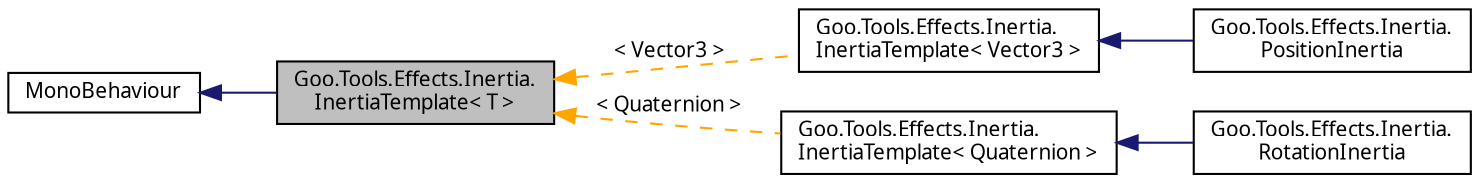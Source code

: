 digraph "Goo.Tools.Effects.Inertia.InertiaTemplate&lt; T &gt;"
{
 // LATEX_PDF_SIZE
  edge [fontname="Calibrii",fontsize="10",labelfontname="Calibrii",labelfontsize="10"];
  node [fontname="Calibrii",fontsize="10",shape=record];
  rankdir="LR";
  Node1 [label="Goo.Tools.Effects.Inertia.\lInertiaTemplate\< T \>",height=0.2,width=0.4,color="black", fillcolor="grey75", style="filled", fontcolor="black",tooltip=" "];
  Node2 -> Node1 [dir="back",color="midnightblue",fontsize="10",style="solid",fontname="Calibrii"];
  Node2 [label="MonoBehaviour",height=0.2,width=0.4,color="black", fillcolor="white", style="filled",tooltip=" "];
  Node1 -> Node3 [dir="back",color="orange",fontsize="10",style="dashed",label=" \< Vector3 \>" ,fontname="Calibrii"];
  Node3 [label="Goo.Tools.Effects.Inertia.\lInertiaTemplate\< Vector3 \>",height=0.2,width=0.4,color="black", fillcolor="white", style="filled",URL="$da/d6f/classGoo_1_1Tools_1_1Effects_1_1Inertia_1_1InertiaTemplate.html",tooltip=" "];
  Node3 -> Node4 [dir="back",color="midnightblue",fontsize="10",style="solid",fontname="Calibrii"];
  Node4 [label="Goo.Tools.Effects.Inertia.\lPositionInertia",height=0.2,width=0.4,color="black", fillcolor="white", style="filled",URL="$dc/d1b/classGoo_1_1Tools_1_1Effects_1_1Inertia_1_1PositionInertia.html",tooltip=" "];
  Node1 -> Node5 [dir="back",color="orange",fontsize="10",style="dashed",label=" \< Quaternion \>" ,fontname="Calibrii"];
  Node5 [label="Goo.Tools.Effects.Inertia.\lInertiaTemplate\< Quaternion \>",height=0.2,width=0.4,color="black", fillcolor="white", style="filled",URL="$da/d6f/classGoo_1_1Tools_1_1Effects_1_1Inertia_1_1InertiaTemplate.html",tooltip=" "];
  Node5 -> Node6 [dir="back",color="midnightblue",fontsize="10",style="solid",fontname="Calibrii"];
  Node6 [label="Goo.Tools.Effects.Inertia.\lRotationInertia",height=0.2,width=0.4,color="black", fillcolor="white", style="filled",URL="$d4/df7/classGoo_1_1Tools_1_1Effects_1_1Inertia_1_1RotationInertia.html",tooltip=" "];
}
